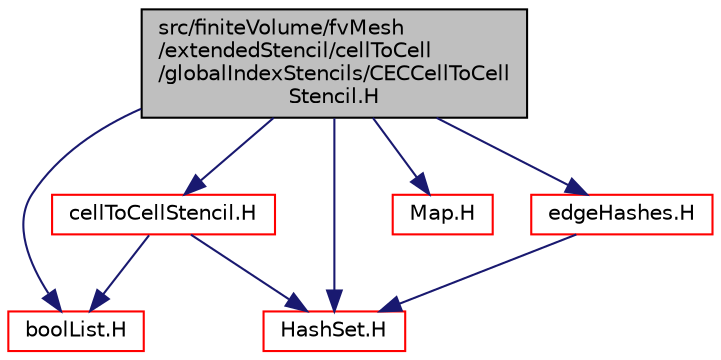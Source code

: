 digraph "src/finiteVolume/fvMesh/extendedStencil/cellToCell/globalIndexStencils/CECCellToCellStencil.H"
{
  bgcolor="transparent";
  edge [fontname="Helvetica",fontsize="10",labelfontname="Helvetica",labelfontsize="10"];
  node [fontname="Helvetica",fontsize="10",shape=record];
  Node1 [label="src/finiteVolume/fvMesh\l/extendedStencil/cellToCell\l/globalIndexStencils/CECCellToCell\lStencil.H",height=0.2,width=0.4,color="black", fillcolor="grey75", style="filled" fontcolor="black"];
  Node1 -> Node2 [color="midnightblue",fontsize="10",style="solid",fontname="Helvetica"];
  Node2 [label="cellToCellStencil.H",height=0.2,width=0.4,color="red",URL="$cellToCellStencil_8H.html"];
  Node2 -> Node3 [color="midnightblue",fontsize="10",style="solid",fontname="Helvetica"];
  Node3 [label="boolList.H",height=0.2,width=0.4,color="red",URL="$boolList_8H.html"];
  Node2 -> Node4 [color="midnightblue",fontsize="10",style="solid",fontname="Helvetica"];
  Node4 [label="HashSet.H",height=0.2,width=0.4,color="red",URL="$HashSet_8H.html"];
  Node1 -> Node3 [color="midnightblue",fontsize="10",style="solid",fontname="Helvetica"];
  Node1 -> Node4 [color="midnightblue",fontsize="10",style="solid",fontname="Helvetica"];
  Node1 -> Node5 [color="midnightblue",fontsize="10",style="solid",fontname="Helvetica"];
  Node5 [label="Map.H",height=0.2,width=0.4,color="red",URL="$Map_8H.html"];
  Node1 -> Node6 [color="midnightblue",fontsize="10",style="solid",fontname="Helvetica"];
  Node6 [label="edgeHashes.H",height=0.2,width=0.4,color="red",URL="$edgeHashes_8H.html"];
  Node6 -> Node4 [color="midnightblue",fontsize="10",style="solid",fontname="Helvetica"];
}
